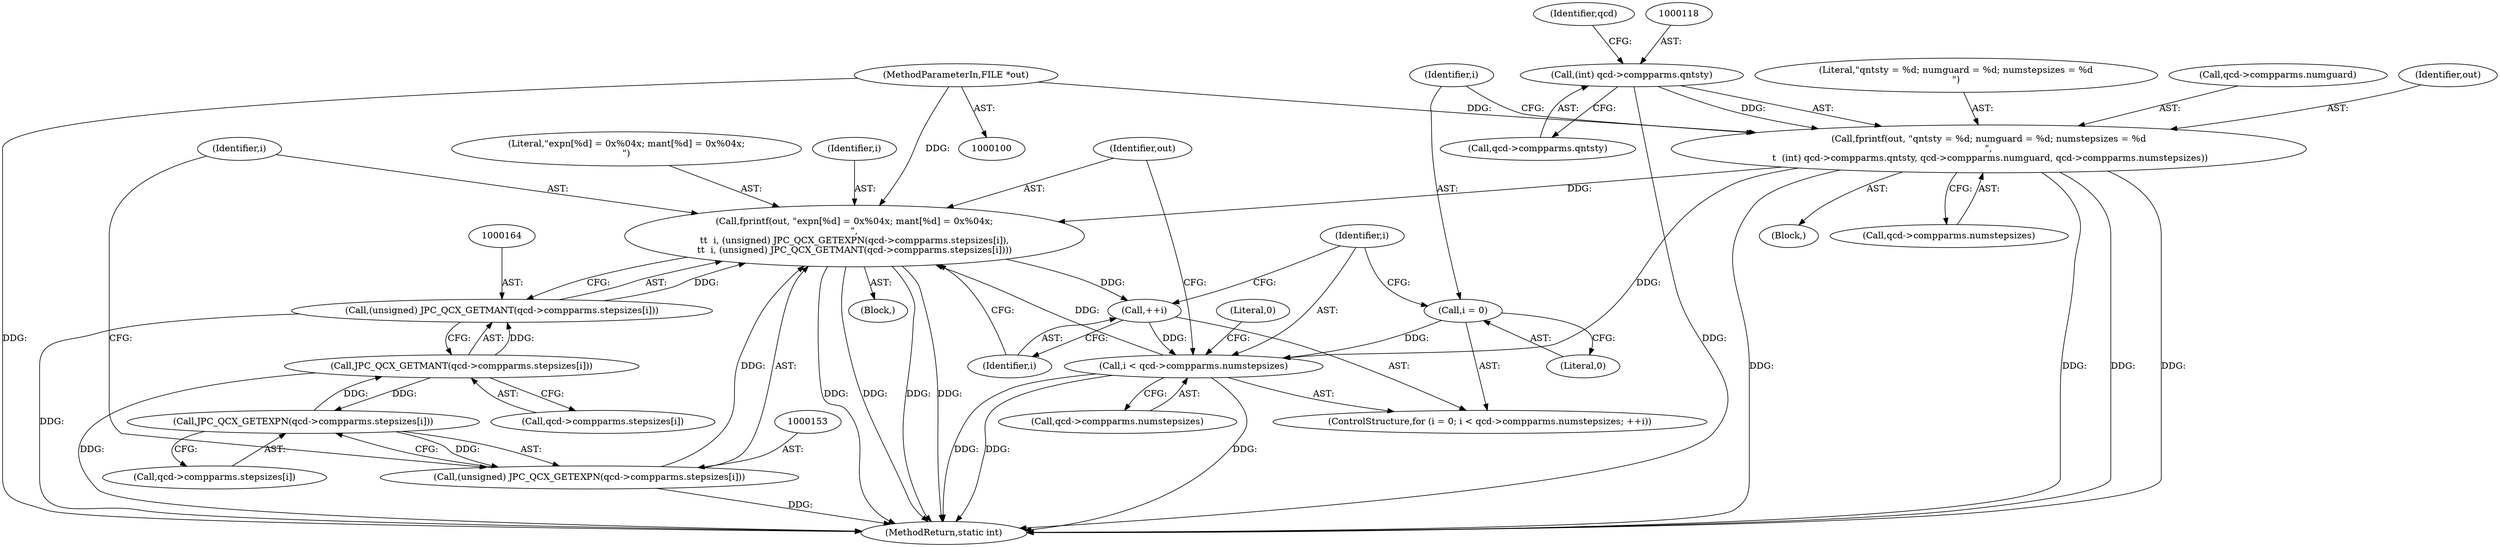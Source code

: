 digraph "0_jasper_1e84674d95353c64e5c4c0e7232ae86fd6ea813b_1@API" {
"1000148" [label="(Call,fprintf(out, \"expn[%d] = 0x%04x; mant[%d] = 0x%04x;\n\",\n\t\t  i, (unsigned) JPC_QCX_GETEXPN(qcd->compparms.stepsizes[i]),\n\t\t  i, (unsigned) JPC_QCX_GETMANT(qcd->compparms.stepsizes[i])))"];
"1000114" [label="(Call,fprintf(out, \"qntsty = %d; numguard = %d; numstepsizes = %d\n\",\n \t  (int) qcd->compparms.qntsty, qcd->compparms.numguard, qcd->compparms.numstepsizes))"];
"1000102" [label="(MethodParameterIn,FILE *out)"];
"1000117" [label="(Call,(int) qcd->compparms.qntsty)"];
"1000138" [label="(Call,i < qcd->compparms.numstepsizes)"];
"1000135" [label="(Call,i = 0)"];
"1000145" [label="(Call,++i)"];
"1000148" [label="(Call,fprintf(out, \"expn[%d] = 0x%04x; mant[%d] = 0x%04x;\n\",\n\t\t  i, (unsigned) JPC_QCX_GETEXPN(qcd->compparms.stepsizes[i]),\n\t\t  i, (unsigned) JPC_QCX_GETMANT(qcd->compparms.stepsizes[i])))"];
"1000152" [label="(Call,(unsigned) JPC_QCX_GETEXPN(qcd->compparms.stepsizes[i]))"];
"1000154" [label="(Call,JPC_QCX_GETEXPN(qcd->compparms.stepsizes[i]))"];
"1000165" [label="(Call,JPC_QCX_GETMANT(qcd->compparms.stepsizes[i]))"];
"1000163" [label="(Call,(unsigned) JPC_QCX_GETMANT(qcd->compparms.stepsizes[i]))"];
"1000175" [label="(MethodReturn,static int)"];
"1000154" [label="(Call,JPC_QCX_GETEXPN(qcd->compparms.stepsizes[i]))"];
"1000162" [label="(Identifier,i)"];
"1000117" [label="(Call,(int) qcd->compparms.qntsty)"];
"1000138" [label="(Call,i < qcd->compparms.numstepsizes)"];
"1000119" [label="(Call,qcd->compparms.qntsty)"];
"1000140" [label="(Call,qcd->compparms.numstepsizes)"];
"1000103" [label="(Block,)"];
"1000115" [label="(Identifier,out)"];
"1000163" [label="(Call,(unsigned) JPC_QCX_GETMANT(qcd->compparms.stepsizes[i]))"];
"1000155" [label="(Call,qcd->compparms.stepsizes[i])"];
"1000136" [label="(Identifier,i)"];
"1000129" [label="(Call,qcd->compparms.numstepsizes)"];
"1000135" [label="(Call,i = 0)"];
"1000150" [label="(Literal,\"expn[%d] = 0x%04x; mant[%d] = 0x%04x;\n\")"];
"1000151" [label="(Identifier,i)"];
"1000147" [label="(Block,)"];
"1000174" [label="(Literal,0)"];
"1000165" [label="(Call,JPC_QCX_GETMANT(qcd->compparms.stepsizes[i]))"];
"1000134" [label="(ControlStructure,for (i = 0; i < qcd->compparms.numstepsizes; ++i))"];
"1000149" [label="(Identifier,out)"];
"1000145" [label="(Call,++i)"];
"1000152" [label="(Call,(unsigned) JPC_QCX_GETEXPN(qcd->compparms.stepsizes[i]))"];
"1000126" [label="(Identifier,qcd)"];
"1000102" [label="(MethodParameterIn,FILE *out)"];
"1000116" [label="(Literal,\"qntsty = %d; numguard = %d; numstepsizes = %d\n\")"];
"1000139" [label="(Identifier,i)"];
"1000137" [label="(Literal,0)"];
"1000148" [label="(Call,fprintf(out, \"expn[%d] = 0x%04x; mant[%d] = 0x%04x;\n\",\n\t\t  i, (unsigned) JPC_QCX_GETEXPN(qcd->compparms.stepsizes[i]),\n\t\t  i, (unsigned) JPC_QCX_GETMANT(qcd->compparms.stepsizes[i])))"];
"1000114" [label="(Call,fprintf(out, \"qntsty = %d; numguard = %d; numstepsizes = %d\n\",\n \t  (int) qcd->compparms.qntsty, qcd->compparms.numguard, qcd->compparms.numstepsizes))"];
"1000146" [label="(Identifier,i)"];
"1000166" [label="(Call,qcd->compparms.stepsizes[i])"];
"1000124" [label="(Call,qcd->compparms.numguard)"];
"1000148" -> "1000147"  [label="AST: "];
"1000148" -> "1000163"  [label="CFG: "];
"1000149" -> "1000148"  [label="AST: "];
"1000150" -> "1000148"  [label="AST: "];
"1000151" -> "1000148"  [label="AST: "];
"1000152" -> "1000148"  [label="AST: "];
"1000162" -> "1000148"  [label="AST: "];
"1000163" -> "1000148"  [label="AST: "];
"1000146" -> "1000148"  [label="CFG: "];
"1000148" -> "1000175"  [label="DDG: "];
"1000148" -> "1000175"  [label="DDG: "];
"1000148" -> "1000175"  [label="DDG: "];
"1000148" -> "1000175"  [label="DDG: "];
"1000148" -> "1000145"  [label="DDG: "];
"1000114" -> "1000148"  [label="DDG: "];
"1000102" -> "1000148"  [label="DDG: "];
"1000138" -> "1000148"  [label="DDG: "];
"1000152" -> "1000148"  [label="DDG: "];
"1000163" -> "1000148"  [label="DDG: "];
"1000114" -> "1000103"  [label="AST: "];
"1000114" -> "1000129"  [label="CFG: "];
"1000115" -> "1000114"  [label="AST: "];
"1000116" -> "1000114"  [label="AST: "];
"1000117" -> "1000114"  [label="AST: "];
"1000124" -> "1000114"  [label="AST: "];
"1000129" -> "1000114"  [label="AST: "];
"1000136" -> "1000114"  [label="CFG: "];
"1000114" -> "1000175"  [label="DDG: "];
"1000114" -> "1000175"  [label="DDG: "];
"1000114" -> "1000175"  [label="DDG: "];
"1000114" -> "1000175"  [label="DDG: "];
"1000102" -> "1000114"  [label="DDG: "];
"1000117" -> "1000114"  [label="DDG: "];
"1000114" -> "1000138"  [label="DDG: "];
"1000102" -> "1000100"  [label="AST: "];
"1000102" -> "1000175"  [label="DDG: "];
"1000117" -> "1000119"  [label="CFG: "];
"1000118" -> "1000117"  [label="AST: "];
"1000119" -> "1000117"  [label="AST: "];
"1000126" -> "1000117"  [label="CFG: "];
"1000117" -> "1000175"  [label="DDG: "];
"1000138" -> "1000134"  [label="AST: "];
"1000138" -> "1000140"  [label="CFG: "];
"1000139" -> "1000138"  [label="AST: "];
"1000140" -> "1000138"  [label="AST: "];
"1000149" -> "1000138"  [label="CFG: "];
"1000174" -> "1000138"  [label="CFG: "];
"1000138" -> "1000175"  [label="DDG: "];
"1000138" -> "1000175"  [label="DDG: "];
"1000138" -> "1000175"  [label="DDG: "];
"1000135" -> "1000138"  [label="DDG: "];
"1000145" -> "1000138"  [label="DDG: "];
"1000135" -> "1000134"  [label="AST: "];
"1000135" -> "1000137"  [label="CFG: "];
"1000136" -> "1000135"  [label="AST: "];
"1000137" -> "1000135"  [label="AST: "];
"1000139" -> "1000135"  [label="CFG: "];
"1000145" -> "1000134"  [label="AST: "];
"1000145" -> "1000146"  [label="CFG: "];
"1000146" -> "1000145"  [label="AST: "];
"1000139" -> "1000145"  [label="CFG: "];
"1000152" -> "1000154"  [label="CFG: "];
"1000153" -> "1000152"  [label="AST: "];
"1000154" -> "1000152"  [label="AST: "];
"1000162" -> "1000152"  [label="CFG: "];
"1000152" -> "1000175"  [label="DDG: "];
"1000154" -> "1000152"  [label="DDG: "];
"1000154" -> "1000155"  [label="CFG: "];
"1000155" -> "1000154"  [label="AST: "];
"1000165" -> "1000154"  [label="DDG: "];
"1000154" -> "1000165"  [label="DDG: "];
"1000165" -> "1000163"  [label="AST: "];
"1000165" -> "1000166"  [label="CFG: "];
"1000166" -> "1000165"  [label="AST: "];
"1000163" -> "1000165"  [label="CFG: "];
"1000165" -> "1000175"  [label="DDG: "];
"1000165" -> "1000163"  [label="DDG: "];
"1000164" -> "1000163"  [label="AST: "];
"1000163" -> "1000175"  [label="DDG: "];
}
